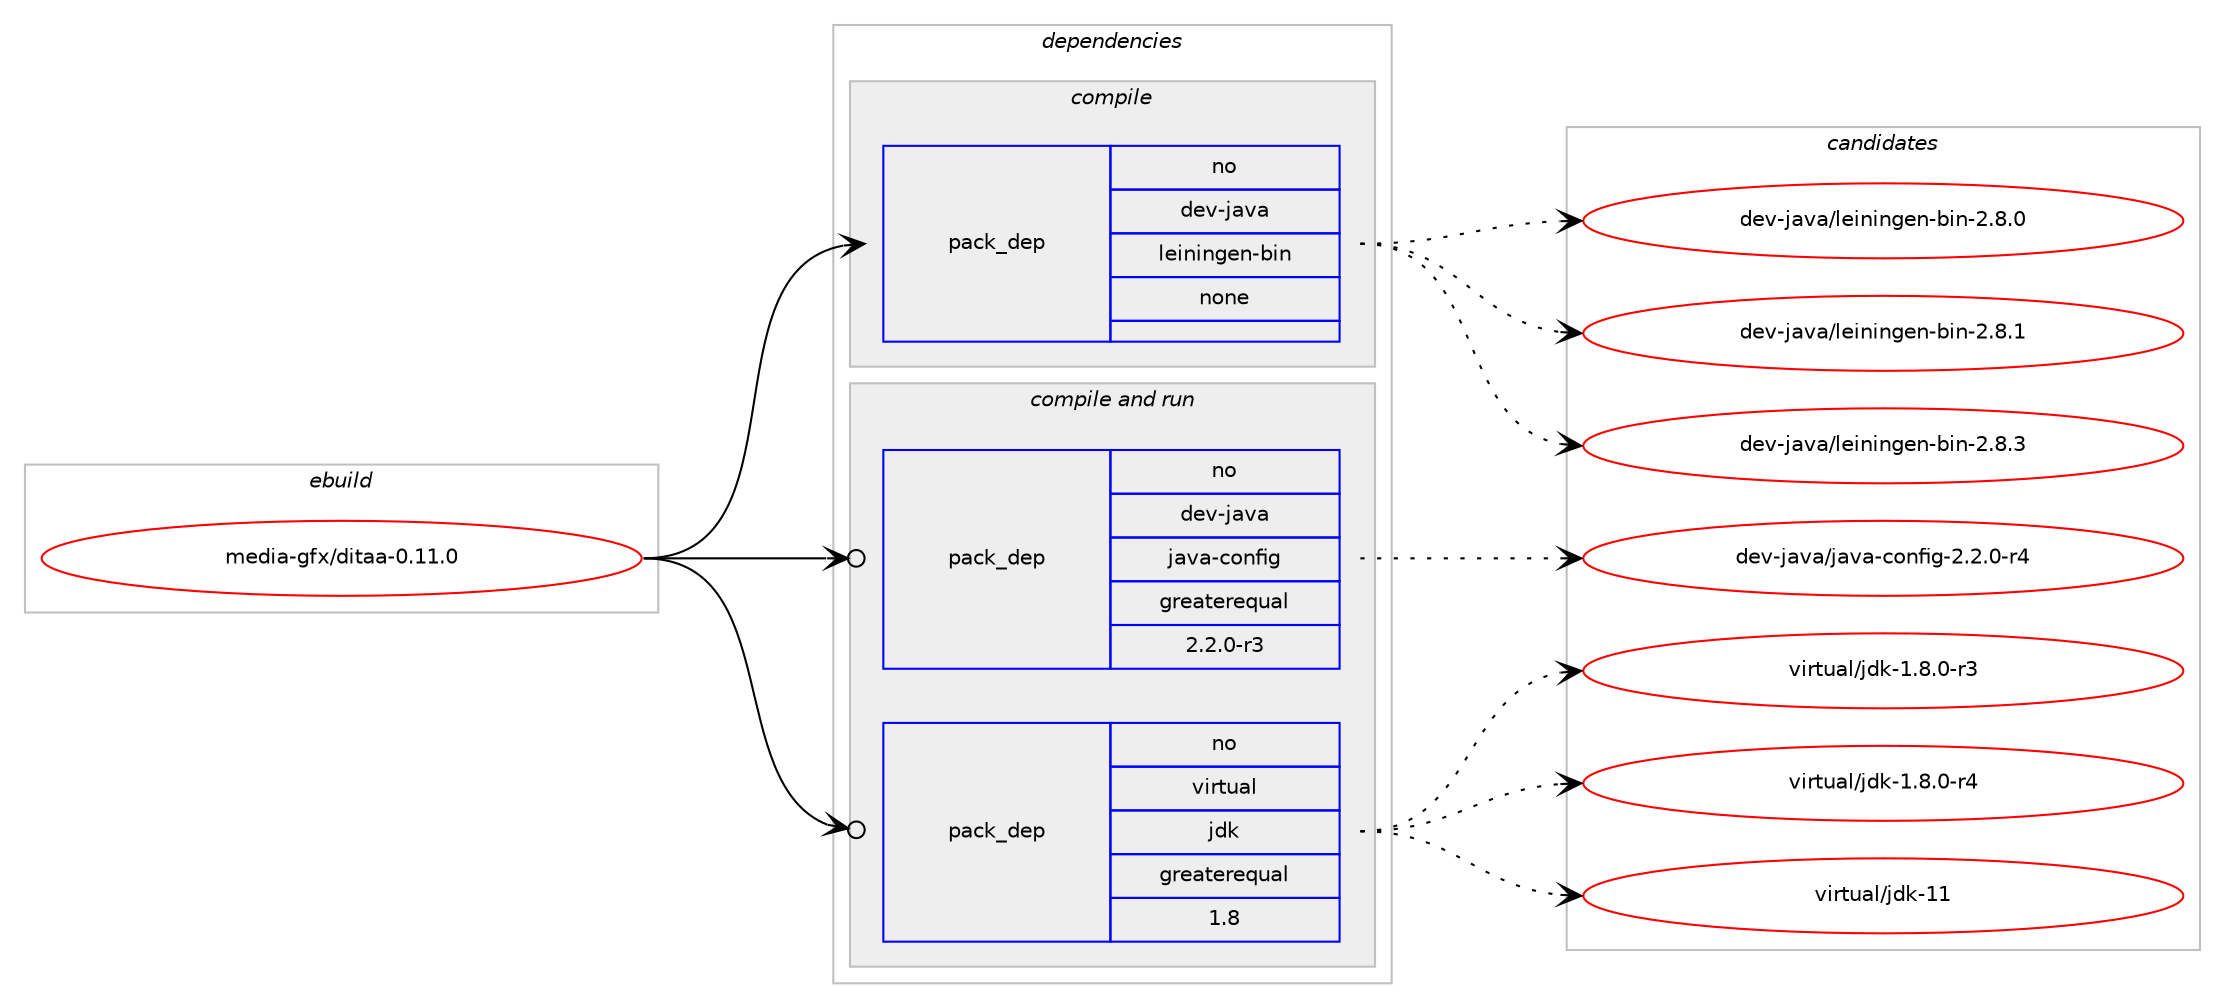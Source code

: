 digraph prolog {

# *************
# Graph options
# *************

newrank=true;
concentrate=true;
compound=true;
graph [rankdir=LR,fontname=Helvetica,fontsize=10,ranksep=1.5];#, ranksep=2.5, nodesep=0.2];
edge  [arrowhead=vee];
node  [fontname=Helvetica,fontsize=10];

# **********
# The ebuild
# **********

subgraph cluster_leftcol {
color=gray;
rank=same;
label=<<i>ebuild</i>>;
id [label="media-gfx/ditaa-0.11.0", color=red, width=4, href="../media-gfx/ditaa-0.11.0.svg"];
}

# ****************
# The dependencies
# ****************

subgraph cluster_midcol {
color=gray;
label=<<i>dependencies</i>>;
subgraph cluster_compile {
fillcolor="#eeeeee";
style=filled;
label=<<i>compile</i>>;
subgraph pack1144722 {
dependency1602499 [label=<<TABLE BORDER="0" CELLBORDER="1" CELLSPACING="0" CELLPADDING="4" WIDTH="220"><TR><TD ROWSPAN="6" CELLPADDING="30">pack_dep</TD></TR><TR><TD WIDTH="110">no</TD></TR><TR><TD>dev-java</TD></TR><TR><TD>leiningen-bin</TD></TR><TR><TD>none</TD></TR><TR><TD></TD></TR></TABLE>>, shape=none, color=blue];
}
id:e -> dependency1602499:w [weight=20,style="solid",arrowhead="vee"];
}
subgraph cluster_compileandrun {
fillcolor="#eeeeee";
style=filled;
label=<<i>compile and run</i>>;
subgraph pack1144723 {
dependency1602500 [label=<<TABLE BORDER="0" CELLBORDER="1" CELLSPACING="0" CELLPADDING="4" WIDTH="220"><TR><TD ROWSPAN="6" CELLPADDING="30">pack_dep</TD></TR><TR><TD WIDTH="110">no</TD></TR><TR><TD>dev-java</TD></TR><TR><TD>java-config</TD></TR><TR><TD>greaterequal</TD></TR><TR><TD>2.2.0-r3</TD></TR></TABLE>>, shape=none, color=blue];
}
id:e -> dependency1602500:w [weight=20,style="solid",arrowhead="odotvee"];
subgraph pack1144724 {
dependency1602501 [label=<<TABLE BORDER="0" CELLBORDER="1" CELLSPACING="0" CELLPADDING="4" WIDTH="220"><TR><TD ROWSPAN="6" CELLPADDING="30">pack_dep</TD></TR><TR><TD WIDTH="110">no</TD></TR><TR><TD>virtual</TD></TR><TR><TD>jdk</TD></TR><TR><TD>greaterequal</TD></TR><TR><TD>1.8</TD></TR></TABLE>>, shape=none, color=blue];
}
id:e -> dependency1602501:w [weight=20,style="solid",arrowhead="odotvee"];
}
subgraph cluster_run {
fillcolor="#eeeeee";
style=filled;
label=<<i>run</i>>;
}
}

# **************
# The candidates
# **************

subgraph cluster_choices {
rank=same;
color=gray;
label=<<i>candidates</i>>;

subgraph choice1144722 {
color=black;
nodesep=1;
choice100101118451069711897471081011051101051101031011104598105110455046564648 [label="dev-java/leiningen-bin-2.8.0", color=red, width=4,href="../dev-java/leiningen-bin-2.8.0.svg"];
choice100101118451069711897471081011051101051101031011104598105110455046564649 [label="dev-java/leiningen-bin-2.8.1", color=red, width=4,href="../dev-java/leiningen-bin-2.8.1.svg"];
choice100101118451069711897471081011051101051101031011104598105110455046564651 [label="dev-java/leiningen-bin-2.8.3", color=red, width=4,href="../dev-java/leiningen-bin-2.8.3.svg"];
dependency1602499:e -> choice100101118451069711897471081011051101051101031011104598105110455046564648:w [style=dotted,weight="100"];
dependency1602499:e -> choice100101118451069711897471081011051101051101031011104598105110455046564649:w [style=dotted,weight="100"];
dependency1602499:e -> choice100101118451069711897471081011051101051101031011104598105110455046564651:w [style=dotted,weight="100"];
}
subgraph choice1144723 {
color=black;
nodesep=1;
choice10010111845106971189747106971189745991111101021051034550465046484511452 [label="dev-java/java-config-2.2.0-r4", color=red, width=4,href="../dev-java/java-config-2.2.0-r4.svg"];
dependency1602500:e -> choice10010111845106971189747106971189745991111101021051034550465046484511452:w [style=dotted,weight="100"];
}
subgraph choice1144724 {
color=black;
nodesep=1;
choice11810511411611797108471061001074549465646484511451 [label="virtual/jdk-1.8.0-r3", color=red, width=4,href="../virtual/jdk-1.8.0-r3.svg"];
choice11810511411611797108471061001074549465646484511452 [label="virtual/jdk-1.8.0-r4", color=red, width=4,href="../virtual/jdk-1.8.0-r4.svg"];
choice1181051141161179710847106100107454949 [label="virtual/jdk-11", color=red, width=4,href="../virtual/jdk-11.svg"];
dependency1602501:e -> choice11810511411611797108471061001074549465646484511451:w [style=dotted,weight="100"];
dependency1602501:e -> choice11810511411611797108471061001074549465646484511452:w [style=dotted,weight="100"];
dependency1602501:e -> choice1181051141161179710847106100107454949:w [style=dotted,weight="100"];
}
}

}
